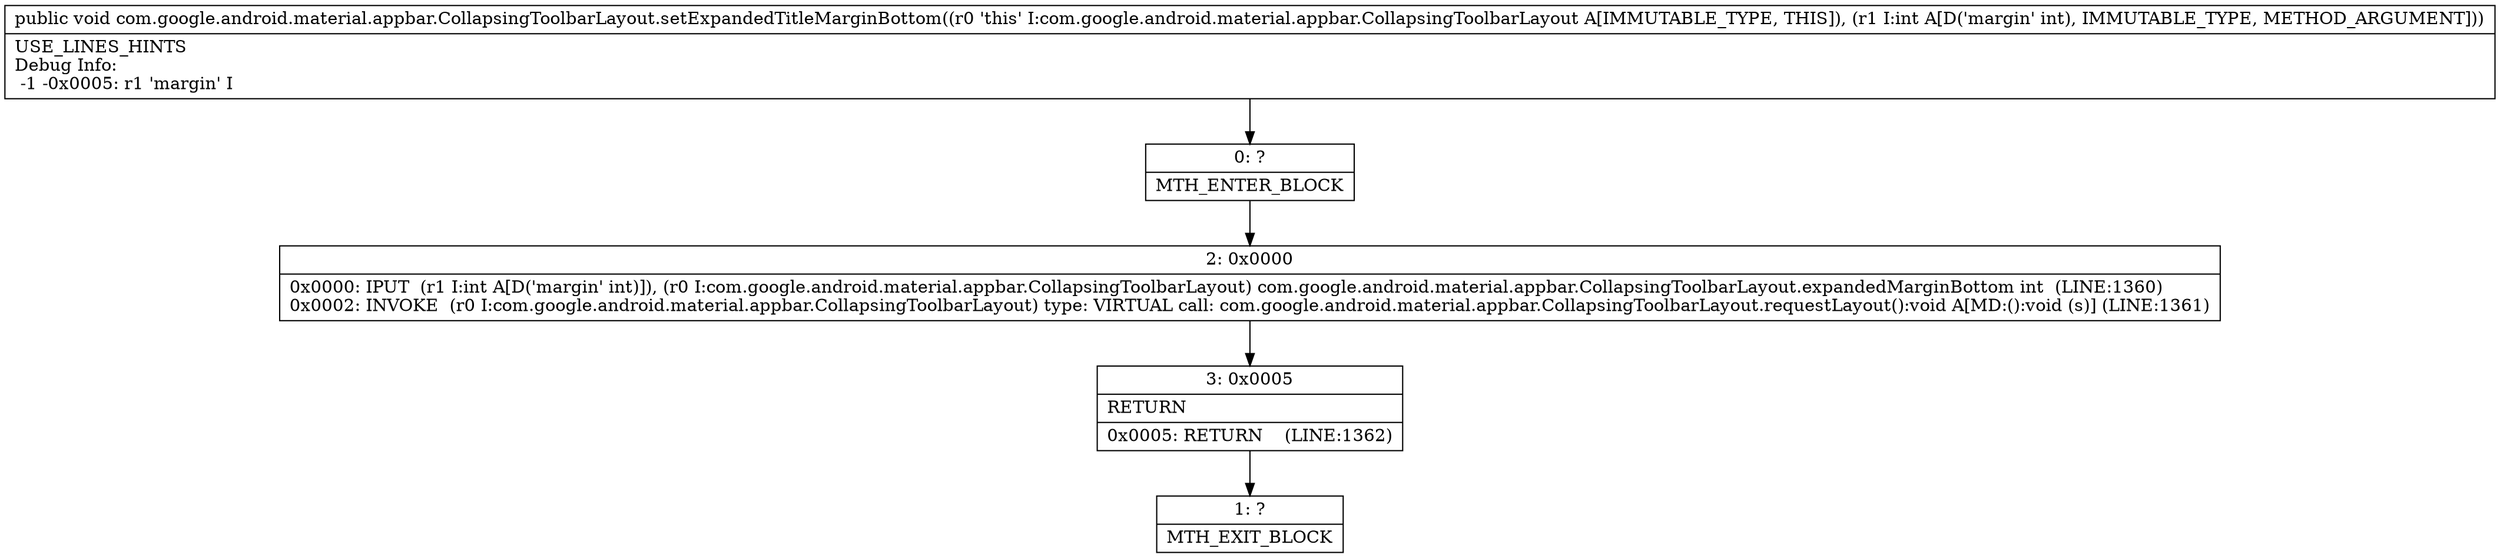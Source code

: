 digraph "CFG forcom.google.android.material.appbar.CollapsingToolbarLayout.setExpandedTitleMarginBottom(I)V" {
Node_0 [shape=record,label="{0\:\ ?|MTH_ENTER_BLOCK\l}"];
Node_2 [shape=record,label="{2\:\ 0x0000|0x0000: IPUT  (r1 I:int A[D('margin' int)]), (r0 I:com.google.android.material.appbar.CollapsingToolbarLayout) com.google.android.material.appbar.CollapsingToolbarLayout.expandedMarginBottom int  (LINE:1360)\l0x0002: INVOKE  (r0 I:com.google.android.material.appbar.CollapsingToolbarLayout) type: VIRTUAL call: com.google.android.material.appbar.CollapsingToolbarLayout.requestLayout():void A[MD:():void (s)] (LINE:1361)\l}"];
Node_3 [shape=record,label="{3\:\ 0x0005|RETURN\l|0x0005: RETURN    (LINE:1362)\l}"];
Node_1 [shape=record,label="{1\:\ ?|MTH_EXIT_BLOCK\l}"];
MethodNode[shape=record,label="{public void com.google.android.material.appbar.CollapsingToolbarLayout.setExpandedTitleMarginBottom((r0 'this' I:com.google.android.material.appbar.CollapsingToolbarLayout A[IMMUTABLE_TYPE, THIS]), (r1 I:int A[D('margin' int), IMMUTABLE_TYPE, METHOD_ARGUMENT]))  | USE_LINES_HINTS\lDebug Info:\l  \-1 \-0x0005: r1 'margin' I\l}"];
MethodNode -> Node_0;Node_0 -> Node_2;
Node_2 -> Node_3;
Node_3 -> Node_1;
}

